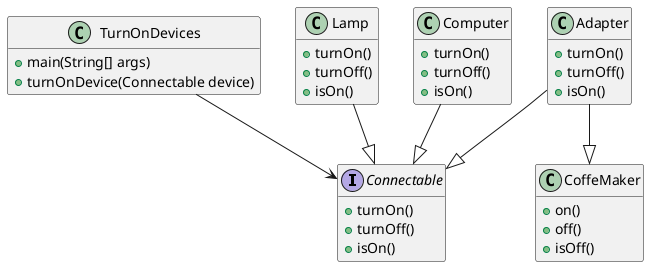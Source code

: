 @startuml adapterDiagram
hide empty members

interface Connectable {
  + turnOn()
  + turnOff()
  + isOn()
}

class TurnOnDevices {
  + main(String[] args)
  + turnOnDevice(Connectable device)
}

class Lamp {
  + turnOn()
  + turnOff()
  + isOn()
}

class Computer {
  + turnOn()
  + turnOff()
  + isOn()
}

class CoffeMaker {
  + on()
  + off()
  + isOff()
}

class Adapter {
  + turnOn()
  + turnOff()
  + isOn()
}

TurnOnDevices --> Connectable
Lamp --|> Connectable
Computer --|> Connectable
Adapter --|> Connectable 
Adapter --|> CoffeMaker

@enduml